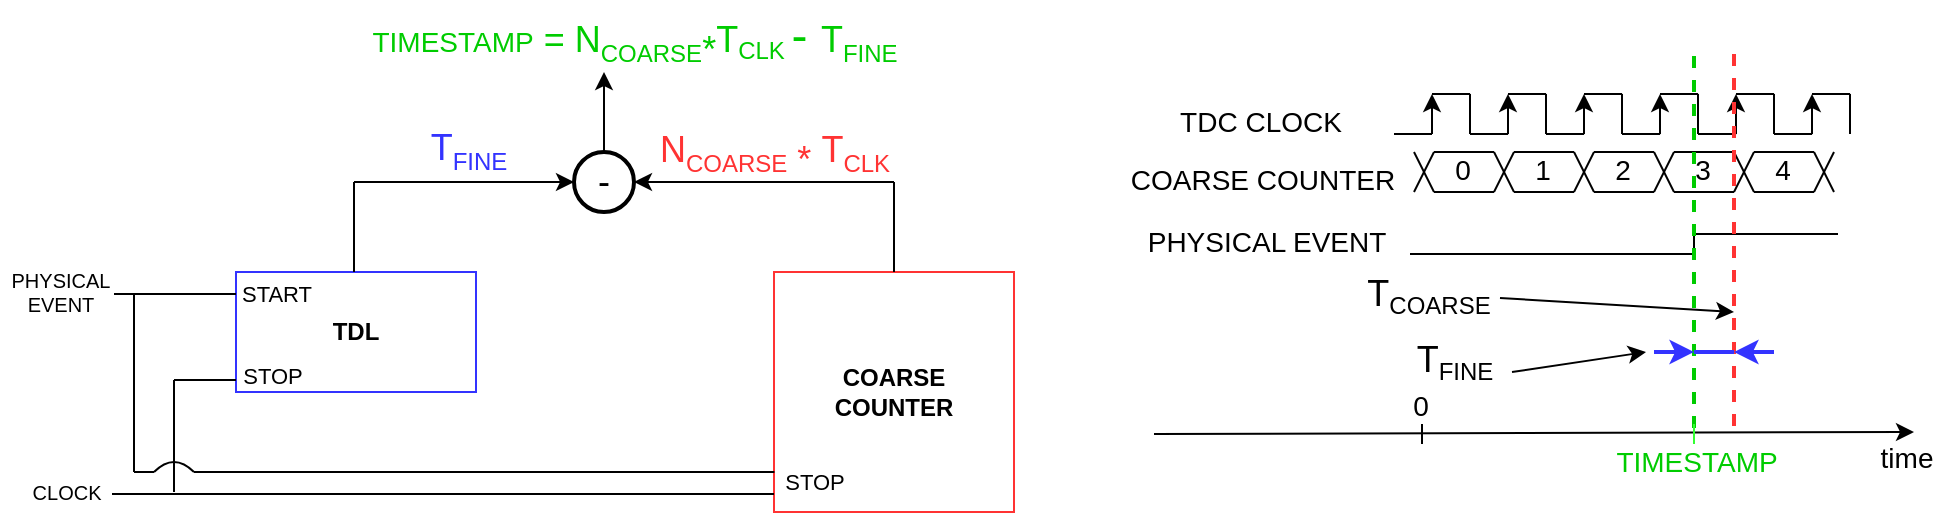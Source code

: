 <mxfile>
    <diagram id="eweC71yQzvbjGux-e214" name="Page-1">
        <mxGraphModel dx="198" dy="293" grid="1" gridSize="10" guides="1" tooltips="1" connect="1" arrows="1" fold="1" page="1" pageScale="1" pageWidth="850" pageHeight="1100" math="0" shadow="0">
            <root>
                <mxCell id="0"/>
                <mxCell id="1" parent="0"/>
                <mxCell id="2" value="&lt;b&gt;TDL&lt;/b&gt;" style="whiteSpace=wrap;html=1;strokeColor=#3333FF;" vertex="1" parent="1">
                    <mxGeometry x="121" y="170" width="120" height="60" as="geometry"/>
                </mxCell>
                <mxCell id="3" value="&lt;font style=&quot;font-size: 11px&quot;&gt;START&lt;/font&gt;" style="text;html=1;resizable=0;autosize=1;align=center;verticalAlign=middle;points=[];fillColor=none;strokeColor=none;rounded=0;" vertex="1" parent="1">
                    <mxGeometry x="116" y="171" width="50" height="20" as="geometry"/>
                </mxCell>
                <mxCell id="4" value="&lt;font style=&quot;font-size: 11px&quot;&gt;STOP&lt;/font&gt;" style="text;html=1;resizable=0;autosize=1;align=center;verticalAlign=middle;points=[];fillColor=none;strokeColor=none;rounded=0;" vertex="1" parent="1">
                    <mxGeometry x="114" y="212" width="50" height="20" as="geometry"/>
                </mxCell>
                <mxCell id="5" value="&lt;font style=&quot;font-size: 12px&quot;&gt;&lt;b&gt;COARSE&lt;br&gt;COUNTER&lt;/b&gt;&lt;/font&gt;" style="whiteSpace=wrap;html=1;fontSize=10;strokeColor=#FF3333;" vertex="1" parent="1">
                    <mxGeometry x="390" y="170" width="120" height="120" as="geometry"/>
                </mxCell>
                <mxCell id="6" value="&lt;font style=&quot;font-size: 11px&quot;&gt;STOP&lt;/font&gt;" style="text;html=1;resizable=0;autosize=1;align=center;verticalAlign=middle;points=[];fillColor=none;strokeColor=none;rounded=0;fontSize=12;" vertex="1" parent="1">
                    <mxGeometry x="385" y="265" width="50" height="20" as="geometry"/>
                </mxCell>
                <mxCell id="7" value="" style="endArrow=none;html=1;fontSize=10;" edge="1" parent="1">
                    <mxGeometry width="50" height="50" relative="1" as="geometry">
                        <mxPoint x="90" y="281" as="sourcePoint"/>
                        <mxPoint x="390" y="281" as="targetPoint"/>
                    </mxGeometry>
                </mxCell>
                <mxCell id="8" value="" style="endArrow=none;html=1;fontSize=10;" edge="1" parent="1">
                    <mxGeometry width="50" height="50" relative="1" as="geometry">
                        <mxPoint x="90" y="224" as="sourcePoint"/>
                        <mxPoint x="121" y="224" as="targetPoint"/>
                    </mxGeometry>
                </mxCell>
                <mxCell id="9" value="" style="endArrow=none;html=1;fontSize=10;" edge="1" parent="1">
                    <mxGeometry width="50" height="50" relative="1" as="geometry">
                        <mxPoint x="90" y="280" as="sourcePoint"/>
                        <mxPoint x="90" y="224" as="targetPoint"/>
                    </mxGeometry>
                </mxCell>
                <mxCell id="10" value="" style="endArrow=none;html=1;fontSize=10;" edge="1" parent="1">
                    <mxGeometry width="50" height="50" relative="1" as="geometry">
                        <mxPoint x="59" y="281" as="sourcePoint"/>
                        <mxPoint x="99" y="281" as="targetPoint"/>
                    </mxGeometry>
                </mxCell>
                <mxCell id="11" value="" style="endArrow=none;html=1;fontSize=10;" edge="1" parent="1">
                    <mxGeometry width="50" height="50" relative="1" as="geometry">
                        <mxPoint x="60" y="181" as="sourcePoint"/>
                        <mxPoint x="121" y="181" as="targetPoint"/>
                    </mxGeometry>
                </mxCell>
                <mxCell id="12" value="CLOCK" style="text;html=1;resizable=0;autosize=1;align=center;verticalAlign=middle;points=[];fillColor=none;strokeColor=none;rounded=0;fontSize=10;" vertex="1" parent="1">
                    <mxGeometry x="11" y="270" width="50" height="20" as="geometry"/>
                </mxCell>
                <mxCell id="13" value="PHYSICAL&lt;br&gt;EVENT" style="text;html=1;resizable=0;autosize=1;align=center;verticalAlign=middle;points=[];fillColor=none;strokeColor=none;rounded=0;fontSize=10;" vertex="1" parent="1">
                    <mxGeometry x="3" y="165" width="60" height="30" as="geometry"/>
                </mxCell>
                <mxCell id="14" value="&lt;font style=&quot;font-size: 18px&quot;&gt;-&lt;/font&gt;" style="ellipse;whiteSpace=wrap;html=1;fontSize=10;strokeColor=#000000;strokeWidth=2;" vertex="1" parent="1">
                    <mxGeometry x="290" y="110" width="30" height="30" as="geometry"/>
                </mxCell>
                <mxCell id="15" value="" style="endArrow=classic;html=1;fontSize=18;entryX=0;entryY=0.5;entryDx=0;entryDy=0;" edge="1" parent="1" target="14">
                    <mxGeometry width="50" height="50" relative="1" as="geometry">
                        <mxPoint x="180" y="125" as="sourcePoint"/>
                        <mxPoint x="230" y="121" as="targetPoint"/>
                    </mxGeometry>
                </mxCell>
                <mxCell id="16" value="" style="endArrow=classic;html=1;fontSize=18;entryX=1;entryY=0.5;entryDx=0;entryDy=0;" edge="1" parent="1" target="14">
                    <mxGeometry width="50" height="50" relative="1" as="geometry">
                        <mxPoint x="450" y="125" as="sourcePoint"/>
                        <mxPoint x="410" y="105" as="targetPoint"/>
                    </mxGeometry>
                </mxCell>
                <mxCell id="17" value="" style="endArrow=none;html=1;fontSize=10;" edge="1" parent="1">
                    <mxGeometry width="50" height="50" relative="1" as="geometry">
                        <mxPoint x="180" y="170" as="sourcePoint"/>
                        <mxPoint x="180" y="125" as="targetPoint"/>
                    </mxGeometry>
                </mxCell>
                <mxCell id="18" value="" style="endArrow=none;html=1;fontSize=10;" edge="1" parent="1">
                    <mxGeometry width="50" height="50" relative="1" as="geometry">
                        <mxPoint x="450" y="170" as="sourcePoint"/>
                        <mxPoint x="450" y="125" as="targetPoint"/>
                    </mxGeometry>
                </mxCell>
                <mxCell id="19" value="&lt;font color=&quot;#3333ff&quot;&gt;T&lt;sub&gt;&lt;font style=&quot;font-size: 12px&quot;&gt;FINE&lt;/font&gt;&lt;/sub&gt;&lt;/font&gt;" style="text;html=1;resizable=0;autosize=1;align=center;verticalAlign=middle;points=[];fillColor=none;strokeColor=none;rounded=0;fontSize=18;" vertex="1" parent="1">
                    <mxGeometry x="212" y="95" width="50" height="30" as="geometry"/>
                </mxCell>
                <mxCell id="20" value="&lt;font color=&quot;#ff3333&quot;&gt;N&lt;sub&gt;&lt;font&gt;&lt;font style=&quot;font-size: 12px&quot;&gt;COARSE&lt;/font&gt;&lt;span style=&quot;font-size: 18px&quot;&gt; *&amp;nbsp;&lt;/span&gt;&lt;/font&gt;&lt;/sub&gt;T&lt;sub&gt;&lt;font style=&quot;font-size: 12px&quot;&gt;CLK&lt;/font&gt;&lt;/sub&gt;&lt;/font&gt;" style="text;html=1;resizable=0;autosize=1;align=center;verticalAlign=middle;points=[];fillColor=none;strokeColor=none;rounded=0;fontSize=18;" vertex="1" parent="1">
                    <mxGeometry x="325" y="97" width="130" height="30" as="geometry"/>
                </mxCell>
                <mxCell id="21" value="" style="endArrow=classic;html=1;fontSize=12;fontColor=#FF3333;exitX=0.5;exitY=0;exitDx=0;exitDy=0;" edge="1" parent="1" source="14">
                    <mxGeometry width="50" height="50" relative="1" as="geometry">
                        <mxPoint x="330" y="170" as="sourcePoint"/>
                        <mxPoint x="305" y="70" as="targetPoint"/>
                    </mxGeometry>
                </mxCell>
                <mxCell id="22" value="&lt;font color=&quot;#000000&quot; style=&quot;font-size: 14px&quot;&gt;TDC CLOCK&lt;/font&gt;" style="text;html=1;resizable=0;autosize=1;align=center;verticalAlign=middle;points=[];fillColor=none;strokeColor=none;rounded=0;fontSize=12;fontColor=#33FF33;" vertex="1" parent="1">
                    <mxGeometry x="583" y="85" width="100" height="20" as="geometry"/>
                </mxCell>
                <mxCell id="23" value="&lt;font color=&quot;#000000&quot; style=&quot;font-size: 14px&quot;&gt;COARSE COUNTER&lt;/font&gt;" style="text;html=1;resizable=0;autosize=1;align=center;verticalAlign=middle;points=[];fillColor=none;strokeColor=none;rounded=0;fontSize=12;fontColor=#33FF33;" vertex="1" parent="1">
                    <mxGeometry x="559" y="114" width="150" height="20" as="geometry"/>
                </mxCell>
                <mxCell id="24" value="&lt;font color=&quot;#000000&quot; style=&quot;font-size: 14px&quot;&gt;PHYSICAL EVENT&lt;/font&gt;" style="text;html=1;resizable=0;autosize=1;align=center;verticalAlign=middle;points=[];fillColor=none;strokeColor=none;rounded=0;fontSize=12;fontColor=#33FF33;" vertex="1" parent="1">
                    <mxGeometry x="571" y="145" width="130" height="20" as="geometry"/>
                </mxCell>
                <mxCell id="25" value="" style="endArrow=none;html=1;fontSize=10;startArrow=classic;startFill=1;" edge="1" parent="1">
                    <mxGeometry width="50" height="50" relative="1" as="geometry">
                        <mxPoint x="960" y="250" as="sourcePoint"/>
                        <mxPoint x="580" y="251" as="targetPoint"/>
                    </mxGeometry>
                </mxCell>
                <mxCell id="26" value="" style="endArrow=none;html=1;fontSize=10;" edge="1" parent="1">
                    <mxGeometry width="50" height="50" relative="1" as="geometry">
                        <mxPoint x="700" y="101" as="sourcePoint"/>
                        <mxPoint x="719" y="101" as="targetPoint"/>
                    </mxGeometry>
                </mxCell>
                <mxCell id="27" value="" style="endArrow=none;html=1;fontSize=10;" edge="1" parent="1">
                    <mxGeometry width="50" height="50" relative="1" as="geometry">
                        <mxPoint x="719" y="81" as="sourcePoint"/>
                        <mxPoint x="738.048" y="81" as="targetPoint"/>
                    </mxGeometry>
                </mxCell>
                <mxCell id="28" value="" style="endArrow=classic;html=1;fontSize=14;fontColor=#000000;" edge="1" parent="1">
                    <mxGeometry width="50" height="50" relative="1" as="geometry">
                        <mxPoint x="719" y="101" as="sourcePoint"/>
                        <mxPoint x="719" y="81" as="targetPoint"/>
                    </mxGeometry>
                </mxCell>
                <mxCell id="29" value="" style="endArrow=none;html=1;fontSize=14;fontColor=#000000;" edge="1" parent="1">
                    <mxGeometry width="50" height="50" relative="1" as="geometry">
                        <mxPoint x="738" y="101" as="sourcePoint"/>
                        <mxPoint x="738" y="81" as="targetPoint"/>
                    </mxGeometry>
                </mxCell>
                <mxCell id="30" value="" style="endArrow=none;html=1;fontSize=10;" edge="1" parent="1">
                    <mxGeometry width="50" height="50" relative="1" as="geometry">
                        <mxPoint x="738" y="101" as="sourcePoint"/>
                        <mxPoint x="757.048" y="101" as="targetPoint"/>
                    </mxGeometry>
                </mxCell>
                <mxCell id="31" value="" style="endArrow=none;html=1;fontSize=10;" edge="1" parent="1">
                    <mxGeometry width="50" height="50" relative="1" as="geometry">
                        <mxPoint x="757" y="81" as="sourcePoint"/>
                        <mxPoint x="776.048" y="81" as="targetPoint"/>
                    </mxGeometry>
                </mxCell>
                <mxCell id="32" value="" style="endArrow=classic;html=1;fontSize=14;fontColor=#000000;" edge="1" parent="1">
                    <mxGeometry width="50" height="50" relative="1" as="geometry">
                        <mxPoint x="757" y="101" as="sourcePoint"/>
                        <mxPoint x="757" y="81" as="targetPoint"/>
                    </mxGeometry>
                </mxCell>
                <mxCell id="33" value="" style="endArrow=none;html=1;fontSize=14;fontColor=#000000;" edge="1" parent="1">
                    <mxGeometry width="50" height="50" relative="1" as="geometry">
                        <mxPoint x="776" y="101" as="sourcePoint"/>
                        <mxPoint x="776" y="81" as="targetPoint"/>
                    </mxGeometry>
                </mxCell>
                <mxCell id="34" value="" style="endArrow=none;html=1;fontSize=10;" edge="1" parent="1">
                    <mxGeometry width="50" height="50" relative="1" as="geometry">
                        <mxPoint x="776" y="101" as="sourcePoint"/>
                        <mxPoint x="795.048" y="101" as="targetPoint"/>
                    </mxGeometry>
                </mxCell>
                <mxCell id="35" value="" style="endArrow=none;html=1;fontSize=10;" edge="1" parent="1">
                    <mxGeometry width="50" height="50" relative="1" as="geometry">
                        <mxPoint x="795" y="81" as="sourcePoint"/>
                        <mxPoint x="814.048" y="81" as="targetPoint"/>
                    </mxGeometry>
                </mxCell>
                <mxCell id="36" value="" style="endArrow=classic;html=1;fontSize=14;fontColor=#000000;" edge="1" parent="1">
                    <mxGeometry width="50" height="50" relative="1" as="geometry">
                        <mxPoint x="795" y="101" as="sourcePoint"/>
                        <mxPoint x="795" y="81" as="targetPoint"/>
                    </mxGeometry>
                </mxCell>
                <mxCell id="37" value="" style="endArrow=none;html=1;fontSize=14;fontColor=#000000;" edge="1" parent="1">
                    <mxGeometry width="50" height="50" relative="1" as="geometry">
                        <mxPoint x="814" y="101" as="sourcePoint"/>
                        <mxPoint x="814" y="81" as="targetPoint"/>
                    </mxGeometry>
                </mxCell>
                <mxCell id="38" value="" style="endArrow=none;html=1;fontSize=10;" edge="1" parent="1">
                    <mxGeometry width="50" height="50" relative="1" as="geometry">
                        <mxPoint x="814" y="101" as="sourcePoint"/>
                        <mxPoint x="833.048" y="101" as="targetPoint"/>
                    </mxGeometry>
                </mxCell>
                <mxCell id="39" value="" style="endArrow=none;html=1;fontSize=10;" edge="1" parent="1">
                    <mxGeometry width="50" height="50" relative="1" as="geometry">
                        <mxPoint x="833" y="81" as="sourcePoint"/>
                        <mxPoint x="852.048" y="81" as="targetPoint"/>
                    </mxGeometry>
                </mxCell>
                <mxCell id="40" value="" style="endArrow=classic;html=1;fontSize=14;fontColor=#000000;" edge="1" parent="1">
                    <mxGeometry width="50" height="50" relative="1" as="geometry">
                        <mxPoint x="833" y="101" as="sourcePoint"/>
                        <mxPoint x="833" y="81" as="targetPoint"/>
                    </mxGeometry>
                </mxCell>
                <mxCell id="41" value="" style="endArrow=none;html=1;fontSize=14;fontColor=#000000;" edge="1" parent="1">
                    <mxGeometry width="50" height="50" relative="1" as="geometry">
                        <mxPoint x="852" y="101" as="sourcePoint"/>
                        <mxPoint x="852" y="81" as="targetPoint"/>
                    </mxGeometry>
                </mxCell>
                <mxCell id="42" value="" style="endArrow=none;html=1;fontSize=10;" edge="1" parent="1">
                    <mxGeometry width="50" height="50" relative="1" as="geometry">
                        <mxPoint x="852" y="101" as="sourcePoint"/>
                        <mxPoint x="871.048" y="101" as="targetPoint"/>
                    </mxGeometry>
                </mxCell>
                <mxCell id="43" value="" style="endArrow=none;html=1;fontSize=10;" edge="1" parent="1">
                    <mxGeometry width="50" height="50" relative="1" as="geometry">
                        <mxPoint x="871" y="81" as="sourcePoint"/>
                        <mxPoint x="890.048" y="81" as="targetPoint"/>
                    </mxGeometry>
                </mxCell>
                <mxCell id="44" value="" style="endArrow=classic;html=1;fontSize=14;fontColor=#000000;" edge="1" parent="1">
                    <mxGeometry width="50" height="50" relative="1" as="geometry">
                        <mxPoint x="871" y="101" as="sourcePoint"/>
                        <mxPoint x="871" y="81" as="targetPoint"/>
                    </mxGeometry>
                </mxCell>
                <mxCell id="45" value="" style="endArrow=none;html=1;fontSize=14;fontColor=#000000;" edge="1" parent="1">
                    <mxGeometry width="50" height="50" relative="1" as="geometry">
                        <mxPoint x="890" y="101" as="sourcePoint"/>
                        <mxPoint x="890" y="81" as="targetPoint"/>
                    </mxGeometry>
                </mxCell>
                <mxCell id="46" value="" style="endArrow=none;html=1;fontSize=10;" edge="1" parent="1">
                    <mxGeometry width="50" height="50" relative="1" as="geometry">
                        <mxPoint x="890" y="101" as="sourcePoint"/>
                        <mxPoint x="909.048" y="101" as="targetPoint"/>
                    </mxGeometry>
                </mxCell>
                <mxCell id="47" value="" style="endArrow=none;html=1;fontSize=10;" edge="1" parent="1">
                    <mxGeometry width="50" height="50" relative="1" as="geometry">
                        <mxPoint x="909" y="81" as="sourcePoint"/>
                        <mxPoint x="928.048" y="81" as="targetPoint"/>
                    </mxGeometry>
                </mxCell>
                <mxCell id="48" value="" style="endArrow=classic;html=1;fontSize=14;fontColor=#000000;" edge="1" parent="1">
                    <mxGeometry width="50" height="50" relative="1" as="geometry">
                        <mxPoint x="909" y="101" as="sourcePoint"/>
                        <mxPoint x="909" y="81" as="targetPoint"/>
                    </mxGeometry>
                </mxCell>
                <mxCell id="49" value="" style="endArrow=none;html=1;fontSize=14;fontColor=#000000;" edge="1" parent="1">
                    <mxGeometry width="50" height="50" relative="1" as="geometry">
                        <mxPoint x="928" y="101" as="sourcePoint"/>
                        <mxPoint x="928" y="81" as="targetPoint"/>
                    </mxGeometry>
                </mxCell>
                <mxCell id="50" value="" style="endArrow=none;html=1;fontSize=14;fontColor=#000000;" edge="1" parent="1">
                    <mxGeometry width="50" height="50" relative="1" as="geometry">
                        <mxPoint x="710" y="130" as="sourcePoint"/>
                        <mxPoint x="720" y="110" as="targetPoint"/>
                    </mxGeometry>
                </mxCell>
                <mxCell id="51" value="" style="endArrow=none;html=1;fontSize=14;fontColor=#000000;" edge="1" parent="1">
                    <mxGeometry width="50" height="50" relative="1" as="geometry">
                        <mxPoint x="710" y="110" as="sourcePoint"/>
                        <mxPoint x="720" y="130" as="targetPoint"/>
                    </mxGeometry>
                </mxCell>
                <mxCell id="52" value="" style="endArrow=none;html=1;fontSize=10;" edge="1" parent="1">
                    <mxGeometry width="50" height="50" relative="1" as="geometry">
                        <mxPoint x="720" y="110" as="sourcePoint"/>
                        <mxPoint x="750" y="110" as="targetPoint"/>
                    </mxGeometry>
                </mxCell>
                <mxCell id="53" value="" style="endArrow=none;html=1;fontSize=10;endSize=6;" edge="1" parent="1">
                    <mxGeometry width="50" height="50" relative="1" as="geometry">
                        <mxPoint x="720" y="130" as="sourcePoint"/>
                        <mxPoint x="750" y="130" as="targetPoint"/>
                    </mxGeometry>
                </mxCell>
                <mxCell id="54" value="" style="endArrow=none;html=1;fontSize=14;fontColor=#000000;" edge="1" parent="1">
                    <mxGeometry width="50" height="50" relative="1" as="geometry">
                        <mxPoint x="750" y="130" as="sourcePoint"/>
                        <mxPoint x="760" y="110.0" as="targetPoint"/>
                    </mxGeometry>
                </mxCell>
                <mxCell id="55" value="" style="endArrow=none;html=1;fontSize=14;fontColor=#000000;" edge="1" parent="1">
                    <mxGeometry width="50" height="50" relative="1" as="geometry">
                        <mxPoint x="750" y="110.0" as="sourcePoint"/>
                        <mxPoint x="760" y="130" as="targetPoint"/>
                    </mxGeometry>
                </mxCell>
                <mxCell id="56" value="" style="endArrow=none;html=1;fontSize=10;" edge="1" parent="1">
                    <mxGeometry width="50" height="50" relative="1" as="geometry">
                        <mxPoint x="760" y="110.0" as="sourcePoint"/>
                        <mxPoint x="790" y="110.0" as="targetPoint"/>
                    </mxGeometry>
                </mxCell>
                <mxCell id="57" value="" style="endArrow=none;html=1;fontSize=10;endSize=6;" edge="1" parent="1">
                    <mxGeometry width="50" height="50" relative="1" as="geometry">
                        <mxPoint x="760" y="130" as="sourcePoint"/>
                        <mxPoint x="790" y="130" as="targetPoint"/>
                    </mxGeometry>
                </mxCell>
                <mxCell id="58" value="" style="endArrow=none;html=1;fontSize=14;fontColor=#000000;" edge="1" parent="1">
                    <mxGeometry width="50" height="50" relative="1" as="geometry">
                        <mxPoint x="790" y="130" as="sourcePoint"/>
                        <mxPoint x="800" y="110.0" as="targetPoint"/>
                    </mxGeometry>
                </mxCell>
                <mxCell id="59" value="" style="endArrow=none;html=1;fontSize=14;fontColor=#000000;" edge="1" parent="1">
                    <mxGeometry width="50" height="50" relative="1" as="geometry">
                        <mxPoint x="790" y="110.0" as="sourcePoint"/>
                        <mxPoint x="800" y="130" as="targetPoint"/>
                    </mxGeometry>
                </mxCell>
                <mxCell id="60" value="" style="endArrow=none;html=1;fontSize=10;" edge="1" parent="1">
                    <mxGeometry width="50" height="50" relative="1" as="geometry">
                        <mxPoint x="800" y="110.0" as="sourcePoint"/>
                        <mxPoint x="830" y="110.0" as="targetPoint"/>
                    </mxGeometry>
                </mxCell>
                <mxCell id="61" value="" style="endArrow=none;html=1;fontSize=10;endSize=6;" edge="1" parent="1">
                    <mxGeometry width="50" height="50" relative="1" as="geometry">
                        <mxPoint x="800" y="130" as="sourcePoint"/>
                        <mxPoint x="830" y="130" as="targetPoint"/>
                    </mxGeometry>
                </mxCell>
                <mxCell id="62" value="" style="endArrow=none;html=1;fontSize=14;fontColor=#000000;" edge="1" parent="1">
                    <mxGeometry width="50" height="50" relative="1" as="geometry">
                        <mxPoint x="830" y="130" as="sourcePoint"/>
                        <mxPoint x="840" y="110.0" as="targetPoint"/>
                    </mxGeometry>
                </mxCell>
                <mxCell id="63" value="" style="endArrow=none;html=1;fontSize=14;fontColor=#000000;" edge="1" parent="1">
                    <mxGeometry width="50" height="50" relative="1" as="geometry">
                        <mxPoint x="830" y="110.0" as="sourcePoint"/>
                        <mxPoint x="840" y="130" as="targetPoint"/>
                    </mxGeometry>
                </mxCell>
                <mxCell id="64" value="" style="endArrow=none;html=1;fontSize=10;" edge="1" parent="1">
                    <mxGeometry width="50" height="50" relative="1" as="geometry">
                        <mxPoint x="840" y="110.0" as="sourcePoint"/>
                        <mxPoint x="870" y="110.0" as="targetPoint"/>
                    </mxGeometry>
                </mxCell>
                <mxCell id="65" value="" style="endArrow=none;html=1;fontSize=10;endSize=6;" edge="1" parent="1">
                    <mxGeometry width="50" height="50" relative="1" as="geometry">
                        <mxPoint x="840" y="130" as="sourcePoint"/>
                        <mxPoint x="870" y="130" as="targetPoint"/>
                    </mxGeometry>
                </mxCell>
                <mxCell id="66" value="" style="endArrow=none;html=1;fontSize=14;fontColor=#000000;" edge="1" parent="1">
                    <mxGeometry width="50" height="50" relative="1" as="geometry">
                        <mxPoint x="870" y="130" as="sourcePoint"/>
                        <mxPoint x="880" y="110.0" as="targetPoint"/>
                    </mxGeometry>
                </mxCell>
                <mxCell id="67" value="" style="endArrow=none;html=1;fontSize=14;fontColor=#000000;" edge="1" parent="1">
                    <mxGeometry width="50" height="50" relative="1" as="geometry">
                        <mxPoint x="870" y="110.0" as="sourcePoint"/>
                        <mxPoint x="880" y="130" as="targetPoint"/>
                    </mxGeometry>
                </mxCell>
                <mxCell id="68" value="" style="endArrow=none;html=1;fontSize=10;" edge="1" parent="1">
                    <mxGeometry width="50" height="50" relative="1" as="geometry">
                        <mxPoint x="880" y="110.0" as="sourcePoint"/>
                        <mxPoint x="910" y="110.0" as="targetPoint"/>
                    </mxGeometry>
                </mxCell>
                <mxCell id="69" value="" style="endArrow=none;html=1;fontSize=10;endSize=6;" edge="1" parent="1">
                    <mxGeometry width="50" height="50" relative="1" as="geometry">
                        <mxPoint x="880" y="130" as="sourcePoint"/>
                        <mxPoint x="910" y="130" as="targetPoint"/>
                    </mxGeometry>
                </mxCell>
                <mxCell id="70" value="" style="endArrow=none;html=1;fontSize=14;fontColor=#000000;" edge="1" parent="1">
                    <mxGeometry width="50" height="50" relative="1" as="geometry">
                        <mxPoint x="910" y="130" as="sourcePoint"/>
                        <mxPoint x="920" y="110.0" as="targetPoint"/>
                    </mxGeometry>
                </mxCell>
                <mxCell id="71" value="" style="endArrow=none;html=1;fontSize=14;fontColor=#000000;" edge="1" parent="1">
                    <mxGeometry width="50" height="50" relative="1" as="geometry">
                        <mxPoint x="910" y="110.0" as="sourcePoint"/>
                        <mxPoint x="920" y="130" as="targetPoint"/>
                    </mxGeometry>
                </mxCell>
                <mxCell id="72" value="0" style="text;html=1;resizable=0;autosize=1;align=center;verticalAlign=middle;points=[];fillColor=none;strokeColor=none;rounded=0;fontSize=14;fontColor=#000000;" vertex="1" parent="1">
                    <mxGeometry x="724" y="109" width="20" height="20" as="geometry"/>
                </mxCell>
                <mxCell id="73" value="1" style="text;html=1;resizable=0;autosize=1;align=center;verticalAlign=middle;points=[];fillColor=none;strokeColor=none;rounded=0;fontSize=14;fontColor=#000000;" vertex="1" parent="1">
                    <mxGeometry x="764" y="109" width="20" height="20" as="geometry"/>
                </mxCell>
                <mxCell id="74" value="2" style="text;html=1;resizable=0;autosize=1;align=center;verticalAlign=middle;points=[];fillColor=none;strokeColor=none;rounded=0;fontSize=14;fontColor=#000000;" vertex="1" parent="1">
                    <mxGeometry x="804" y="109" width="20" height="20" as="geometry"/>
                </mxCell>
                <mxCell id="75" value="3" style="text;html=1;resizable=0;autosize=1;align=center;verticalAlign=middle;points=[];fillColor=none;strokeColor=none;rounded=0;fontSize=14;fontColor=#000000;" vertex="1" parent="1">
                    <mxGeometry x="844" y="109" width="20" height="20" as="geometry"/>
                </mxCell>
                <mxCell id="76" value="4" style="text;html=1;resizable=0;autosize=1;align=center;verticalAlign=middle;points=[];fillColor=none;strokeColor=none;rounded=0;fontSize=14;fontColor=#000000;" vertex="1" parent="1">
                    <mxGeometry x="884" y="109" width="20" height="20" as="geometry"/>
                </mxCell>
                <mxCell id="77" value="" style="endArrow=none;html=1;fontSize=10;" edge="1" parent="1">
                    <mxGeometry width="50" height="50" relative="1" as="geometry">
                        <mxPoint x="708" y="161" as="sourcePoint"/>
                        <mxPoint x="850" y="161" as="targetPoint"/>
                    </mxGeometry>
                </mxCell>
                <mxCell id="78" value="" style="endArrow=none;html=1;fontSize=10;" edge="1" parent="1">
                    <mxGeometry width="50" height="50" relative="1" as="geometry">
                        <mxPoint x="850" y="151" as="sourcePoint"/>
                        <mxPoint x="922" y="151" as="targetPoint"/>
                    </mxGeometry>
                </mxCell>
                <mxCell id="79" value="" style="endArrow=none;html=1;fontSize=10;" edge="1" parent="1">
                    <mxGeometry width="50" height="50" relative="1" as="geometry">
                        <mxPoint x="850" y="151" as="sourcePoint"/>
                        <mxPoint x="850" y="161" as="targetPoint"/>
                    </mxGeometry>
                </mxCell>
                <mxCell id="80" value="" style="endArrow=none;html=1;fontSize=10;" edge="1" parent="1">
                    <mxGeometry width="50" height="50" relative="1" as="geometry">
                        <mxPoint x="714" y="246" as="sourcePoint"/>
                        <mxPoint x="714" y="256" as="targetPoint"/>
                    </mxGeometry>
                </mxCell>
                <mxCell id="81" value="0" style="text;html=1;resizable=0;autosize=1;align=center;verticalAlign=middle;points=[];fillColor=none;strokeColor=none;rounded=0;fontSize=14;fontColor=#000000;" vertex="1" parent="1">
                    <mxGeometry x="703" y="227" width="20" height="20" as="geometry"/>
                </mxCell>
                <mxCell id="82" value="" style="endArrow=none;html=1;fontSize=10;dashed=1;strokeColor=#FF3333;strokeWidth=2;" edge="1" parent="1">
                    <mxGeometry width="50" height="50" relative="1" as="geometry">
                        <mxPoint x="870" y="61" as="sourcePoint"/>
                        <mxPoint x="870" y="250" as="targetPoint"/>
                    </mxGeometry>
                </mxCell>
                <mxCell id="83" value="" style="endArrow=none;html=1;fontSize=10;dashed=1;strokeColor=#00CC00;strokeWidth=2;" edge="1" parent="1">
                    <mxGeometry width="50" height="50" relative="1" as="geometry">
                        <mxPoint x="850" y="62" as="sourcePoint"/>
                        <mxPoint x="850" y="250" as="targetPoint"/>
                    </mxGeometry>
                </mxCell>
                <mxCell id="84" value="time" style="text;html=1;resizable=0;autosize=1;align=center;verticalAlign=middle;points=[];fillColor=none;strokeColor=none;rounded=0;fontSize=14;fontColor=#000000;" vertex="1" parent="1">
                    <mxGeometry x="936" y="253" width="40" height="20" as="geometry"/>
                </mxCell>
                <mxCell id="85" value="" style="endArrow=none;html=1;fontSize=10;strokeColor=#33FF33;" edge="1" parent="1">
                    <mxGeometry width="50" height="50" relative="1" as="geometry">
                        <mxPoint x="850" y="246" as="sourcePoint"/>
                        <mxPoint x="850" y="256" as="targetPoint"/>
                    </mxGeometry>
                </mxCell>
                <mxCell id="86" value="&lt;font color=&quot;#00cc00&quot;&gt;TIMESTAMP&lt;/font&gt;" style="text;html=1;resizable=0;autosize=1;align=center;verticalAlign=middle;points=[];fillColor=none;strokeColor=none;rounded=0;fontSize=14;fontColor=#000000;" vertex="1" parent="1">
                    <mxGeometry x="801" y="255" width="100" height="20" as="geometry"/>
                </mxCell>
                <mxCell id="87" value="" style="endArrow=none;html=1;fontSize=14;fontColor=#33FF33;endSize=6;strokeColor=#3333FF;startArrow=classic;startFill=1;strokeWidth=2;" edge="1" parent="1">
                    <mxGeometry width="50" height="50" relative="1" as="geometry">
                        <mxPoint x="870" y="210" as="sourcePoint"/>
                        <mxPoint x="890" y="210" as="targetPoint"/>
                    </mxGeometry>
                </mxCell>
                <mxCell id="88" value="" style="endArrow=none;html=1;fontSize=14;fontColor=#33FF33;endSize=6;strokeColor=#3333FF;startArrow=classic;startFill=1;strokeWidth=2;" edge="1" parent="1">
                    <mxGeometry width="50" height="50" relative="1" as="geometry">
                        <mxPoint x="850" y="210" as="sourcePoint"/>
                        <mxPoint x="830" y="210" as="targetPoint"/>
                    </mxGeometry>
                </mxCell>
                <mxCell id="89" value="" style="endArrow=none;html=1;fontSize=14;fontColor=#33FF33;endSize=6;strokeColor=#3333FF;startArrow=none;startFill=0;strokeWidth=2;" edge="1" parent="1">
                    <mxGeometry width="50" height="50" relative="1" as="geometry">
                        <mxPoint x="870" y="210" as="sourcePoint"/>
                        <mxPoint x="850" y="210" as="targetPoint"/>
                    </mxGeometry>
                </mxCell>
                <mxCell id="90" value="" style="endArrow=classic;html=1;fontSize=14;fontColor=#33FF33;endSize=6;strokeColor=#000000;strokeWidth=1;" edge="1" parent="1">
                    <mxGeometry width="50" height="50" relative="1" as="geometry">
                        <mxPoint x="759" y="220" as="sourcePoint"/>
                        <mxPoint x="826" y="210" as="targetPoint"/>
                    </mxGeometry>
                </mxCell>
                <mxCell id="91" value="" style="endArrow=classic;html=1;fontSize=14;fontColor=#33FF33;endSize=6;strokeColor=#000000;strokeWidth=1;" edge="1" parent="1">
                    <mxGeometry width="50" height="50" relative="1" as="geometry">
                        <mxPoint x="753" y="183" as="sourcePoint"/>
                        <mxPoint x="870" y="190" as="targetPoint"/>
                    </mxGeometry>
                </mxCell>
                <mxCell id="92" value="&lt;font color=&quot;#000000&quot;&gt;&lt;font style=&quot;font-size: 18px&quot;&gt;T&lt;/font&gt;&lt;sub&gt;&lt;font style=&quot;font-size: 12px&quot;&gt;FINE&lt;/font&gt;&lt;/sub&gt;&lt;/font&gt;" style="text;html=1;resizable=0;autosize=1;align=center;verticalAlign=middle;points=[];fillColor=none;strokeColor=none;rounded=0;fontSize=14;fontColor=#33FF33;" vertex="1" parent="1">
                    <mxGeometry x="705" y="200" width="50" height="30" as="geometry"/>
                </mxCell>
                <mxCell id="93" value="&lt;font color=&quot;#000000&quot;&gt;&lt;font style=&quot;font-size: 18px&quot;&gt;T&lt;/font&gt;&lt;sub&gt;&lt;font style=&quot;font-size: 12px&quot;&gt;COARSE&lt;/font&gt;&lt;/sub&gt;&lt;/font&gt;" style="text;html=1;resizable=0;autosize=1;align=center;verticalAlign=middle;points=[];fillColor=none;strokeColor=none;rounded=0;fontSize=14;fontColor=#33FF33;" vertex="1" parent="1">
                    <mxGeometry x="677" y="167" width="80" height="30" as="geometry"/>
                </mxCell>
                <mxCell id="94" value="&lt;font color=&quot;#00cc00&quot;&gt;&lt;font style=&quot;font-size: 12px&quot;&gt;&lt;font style=&quot;font-size: 14px&quot;&gt;TIMESTAMP&lt;/font&gt;&lt;span style=&quot;font-size: 18px&quot;&gt;&amp;nbsp;=&amp;nbsp;&lt;/span&gt;&lt;/font&gt;N&lt;sub&gt;&lt;font style=&quot;font-size: 12px&quot;&gt;COARSE&lt;/font&gt;&lt;span style=&quot;font-size: 18px&quot;&gt;*&lt;/span&gt;&lt;/sub&gt;T&lt;font style=&quot;font-size: 12px&quot;&gt;&lt;sub style=&quot;font-size: 12px&quot;&gt;CLK&amp;nbsp;&lt;/sub&gt;&lt;font style=&quot;font-size: 24px&quot;&gt;-&amp;nbsp;&lt;/font&gt;&lt;/font&gt;&lt;font&gt;T&lt;/font&gt;&lt;sub&gt;&lt;font style=&quot;font-size: 12px&quot;&gt;FINE&lt;/font&gt;&lt;/sub&gt;&lt;/font&gt;" style="text;html=1;resizable=0;autosize=1;align=center;verticalAlign=middle;points=[];fillColor=none;strokeColor=none;rounded=0;fontSize=18;fontColor=#000000;" vertex="1" parent="1">
                    <mxGeometry x="180" y="34" width="280" height="40" as="geometry"/>
                </mxCell>
                <mxCell id="95" value="" style="endArrow=none;html=1;fontSize=10;" edge="1" parent="1">
                    <mxGeometry width="50" height="50" relative="1" as="geometry">
                        <mxPoint x="70" y="270" as="sourcePoint"/>
                        <mxPoint x="70" y="181" as="targetPoint"/>
                    </mxGeometry>
                </mxCell>
                <mxCell id="96" value="" style="endArrow=none;html=1;fontSize=10;" edge="1" parent="1">
                    <mxGeometry width="50" height="50" relative="1" as="geometry">
                        <mxPoint x="70" y="270" as="sourcePoint"/>
                        <mxPoint x="80" y="270" as="targetPoint"/>
                    </mxGeometry>
                </mxCell>
                <mxCell id="97" value="" style="curved=1;endArrow=none;html=1;endFill=0;" edge="1" parent="1">
                    <mxGeometry width="50" height="50" relative="1" as="geometry">
                        <mxPoint x="80" y="270" as="sourcePoint"/>
                        <mxPoint x="100" y="270" as="targetPoint"/>
                        <Array as="points">
                            <mxPoint x="90" y="260"/>
                        </Array>
                    </mxGeometry>
                </mxCell>
                <mxCell id="98" value="" style="endArrow=none;html=1;fontSize=10;" edge="1" parent="1">
                    <mxGeometry width="50" height="50" relative="1" as="geometry">
                        <mxPoint x="100" y="270" as="sourcePoint"/>
                        <mxPoint x="390.218" y="270" as="targetPoint"/>
                    </mxGeometry>
                </mxCell>
            </root>
        </mxGraphModel>
    </diagram>
</mxfile>